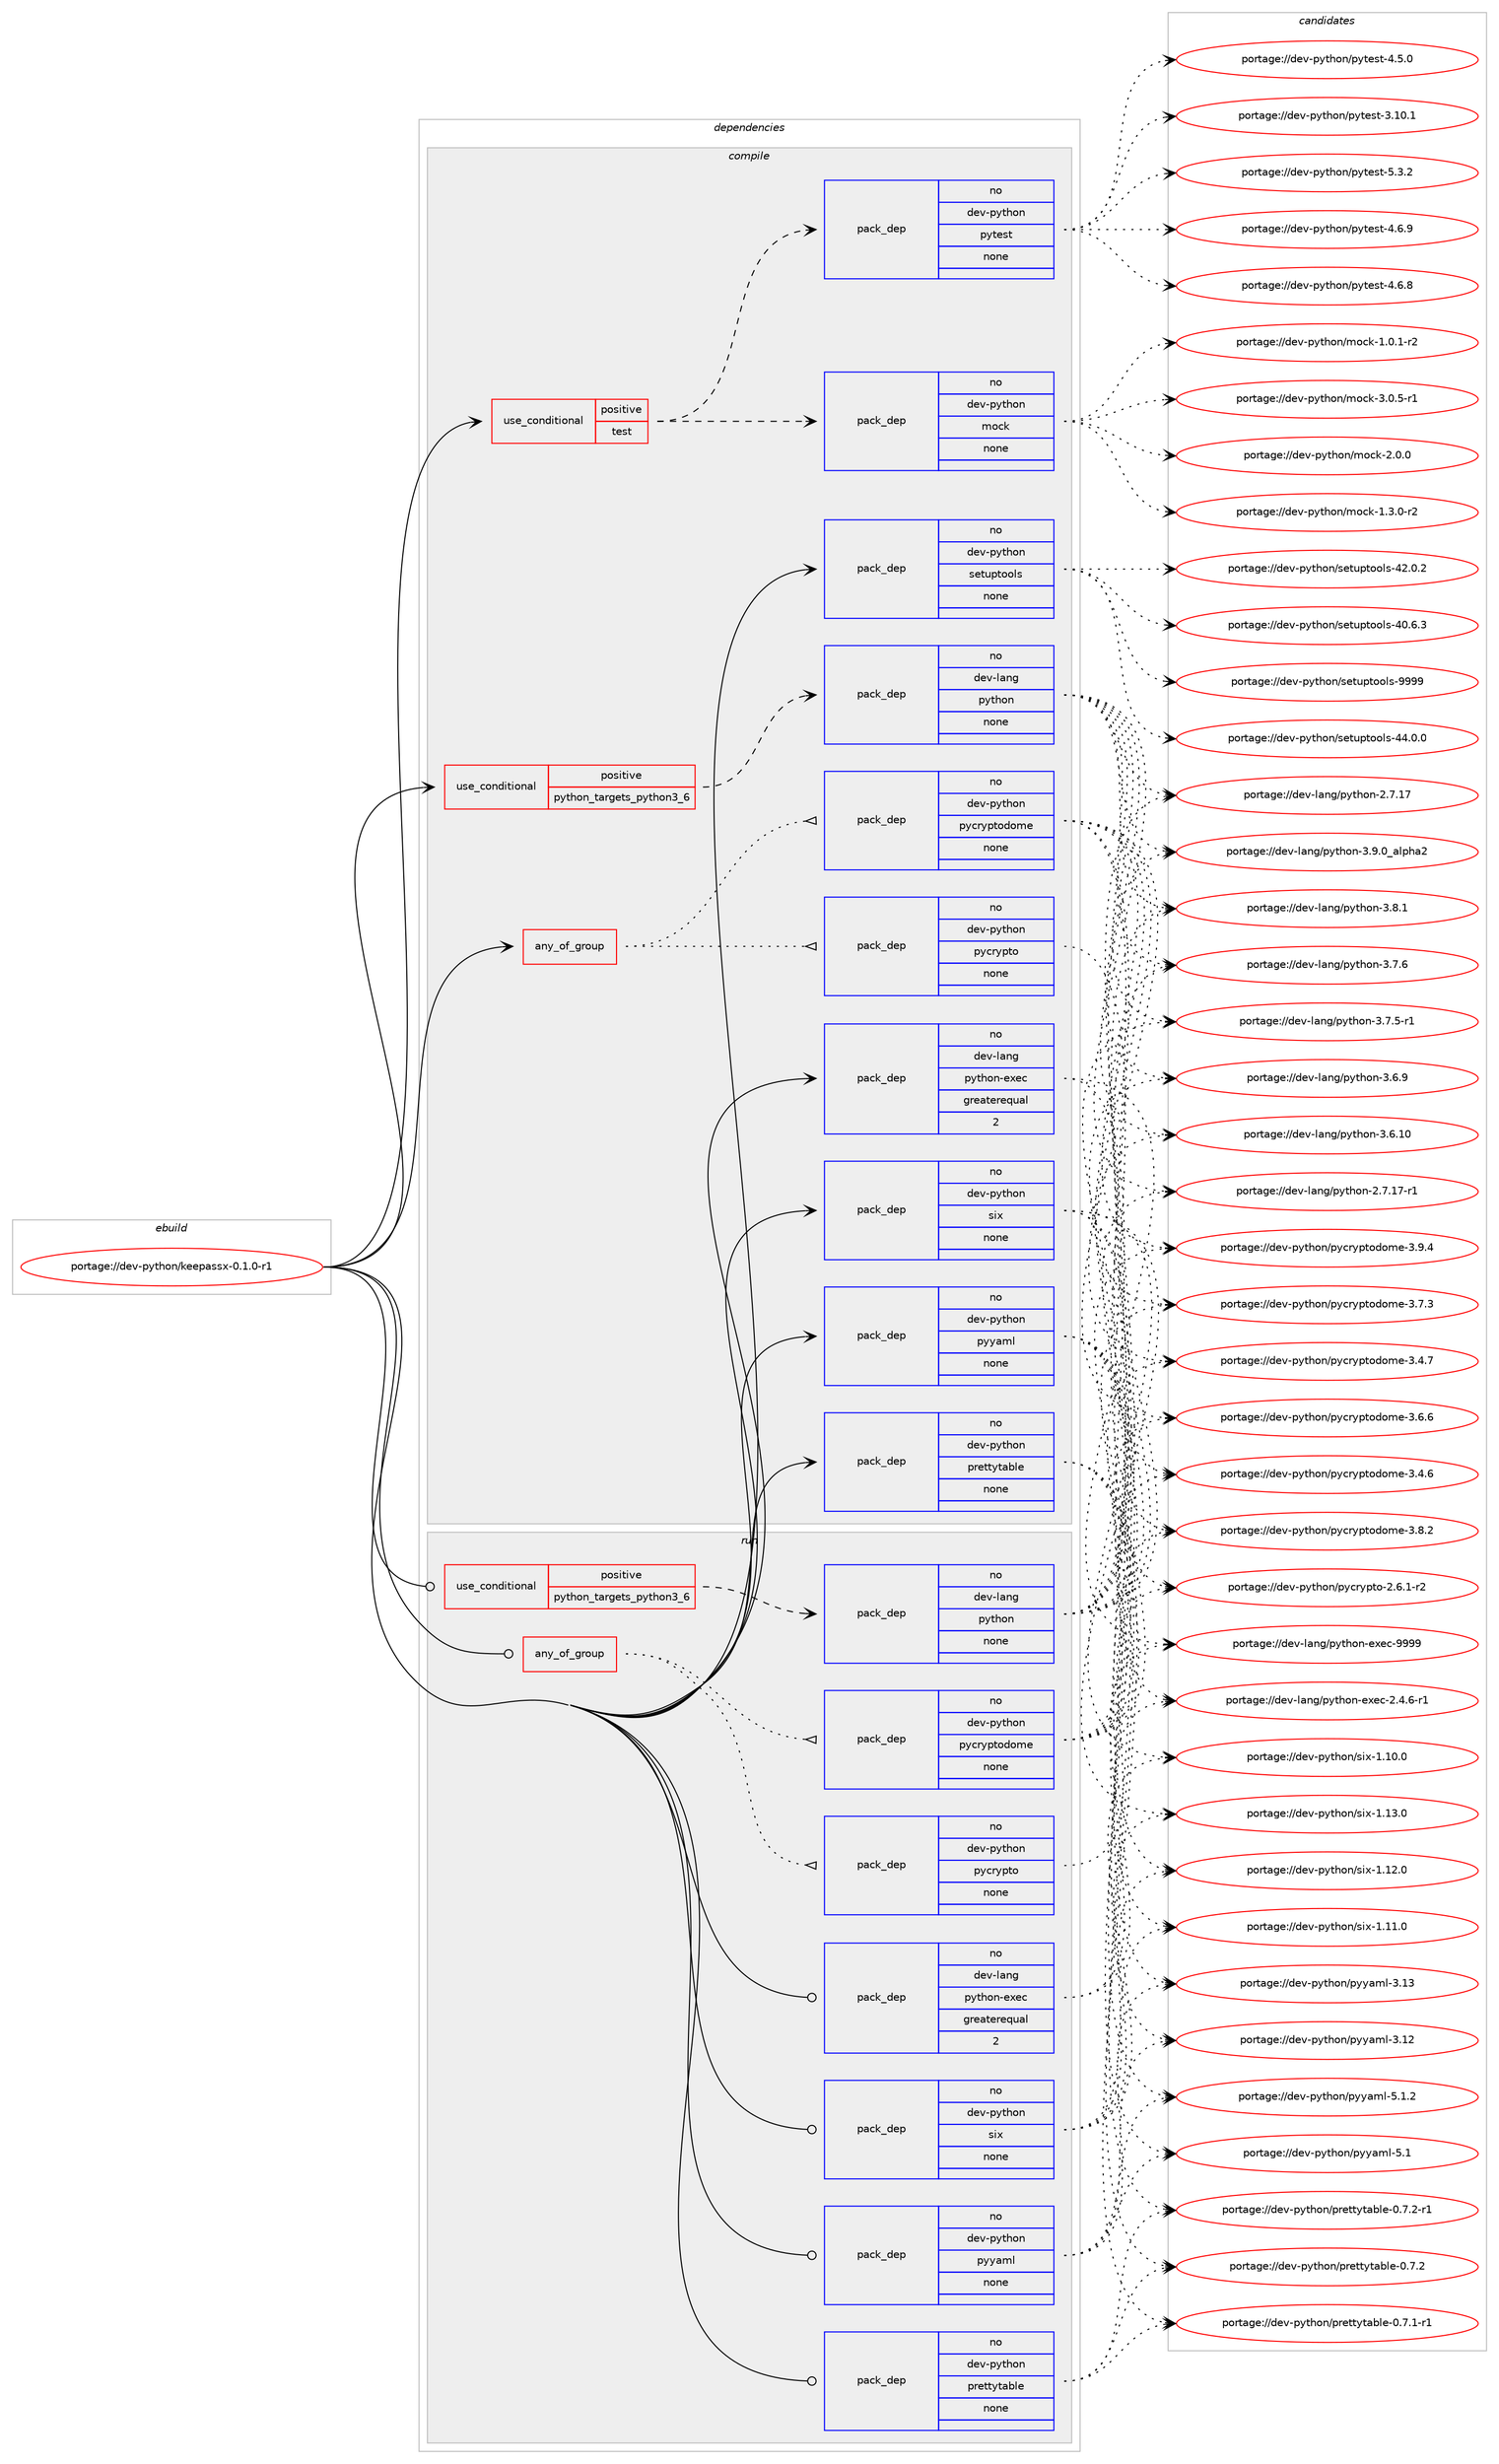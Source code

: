 digraph prolog {

# *************
# Graph options
# *************

newrank=true;
concentrate=true;
compound=true;
graph [rankdir=LR,fontname=Helvetica,fontsize=10,ranksep=1.5];#, ranksep=2.5, nodesep=0.2];
edge  [arrowhead=vee];
node  [fontname=Helvetica,fontsize=10];

# **********
# The ebuild
# **********

subgraph cluster_leftcol {
color=gray;
rank=same;
label=<<i>ebuild</i>>;
id [label="portage://dev-python/keepassx-0.1.0-r1", color=red, width=4, href="../dev-python/keepassx-0.1.0-r1.svg"];
}

# ****************
# The dependencies
# ****************

subgraph cluster_midcol {
color=gray;
label=<<i>dependencies</i>>;
subgraph cluster_compile {
fillcolor="#eeeeee";
style=filled;
label=<<i>compile</i>>;
subgraph any4767 {
dependency453146 [label=<<TABLE BORDER="0" CELLBORDER="1" CELLSPACING="0" CELLPADDING="4"><TR><TD CELLPADDING="10">any_of_group</TD></TR></TABLE>>, shape=none, color=red];subgraph pack334430 {
dependency453147 [label=<<TABLE BORDER="0" CELLBORDER="1" CELLSPACING="0" CELLPADDING="4" WIDTH="220"><TR><TD ROWSPAN="6" CELLPADDING="30">pack_dep</TD></TR><TR><TD WIDTH="110">no</TD></TR><TR><TD>dev-python</TD></TR><TR><TD>pycryptodome</TD></TR><TR><TD>none</TD></TR><TR><TD></TD></TR></TABLE>>, shape=none, color=blue];
}
dependency453146:e -> dependency453147:w [weight=20,style="dotted",arrowhead="oinv"];
subgraph pack334431 {
dependency453148 [label=<<TABLE BORDER="0" CELLBORDER="1" CELLSPACING="0" CELLPADDING="4" WIDTH="220"><TR><TD ROWSPAN="6" CELLPADDING="30">pack_dep</TD></TR><TR><TD WIDTH="110">no</TD></TR><TR><TD>dev-python</TD></TR><TR><TD>pycrypto</TD></TR><TR><TD>none</TD></TR><TR><TD></TD></TR></TABLE>>, shape=none, color=blue];
}
dependency453146:e -> dependency453148:w [weight=20,style="dotted",arrowhead="oinv"];
}
id:e -> dependency453146:w [weight=20,style="solid",arrowhead="vee"];
subgraph cond113736 {
dependency453149 [label=<<TABLE BORDER="0" CELLBORDER="1" CELLSPACING="0" CELLPADDING="4"><TR><TD ROWSPAN="3" CELLPADDING="10">use_conditional</TD></TR><TR><TD>positive</TD></TR><TR><TD>python_targets_python3_6</TD></TR></TABLE>>, shape=none, color=red];
subgraph pack334432 {
dependency453150 [label=<<TABLE BORDER="0" CELLBORDER="1" CELLSPACING="0" CELLPADDING="4" WIDTH="220"><TR><TD ROWSPAN="6" CELLPADDING="30">pack_dep</TD></TR><TR><TD WIDTH="110">no</TD></TR><TR><TD>dev-lang</TD></TR><TR><TD>python</TD></TR><TR><TD>none</TD></TR><TR><TD></TD></TR></TABLE>>, shape=none, color=blue];
}
dependency453149:e -> dependency453150:w [weight=20,style="dashed",arrowhead="vee"];
}
id:e -> dependency453149:w [weight=20,style="solid",arrowhead="vee"];
subgraph cond113737 {
dependency453151 [label=<<TABLE BORDER="0" CELLBORDER="1" CELLSPACING="0" CELLPADDING="4"><TR><TD ROWSPAN="3" CELLPADDING="10">use_conditional</TD></TR><TR><TD>positive</TD></TR><TR><TD>test</TD></TR></TABLE>>, shape=none, color=red];
subgraph pack334433 {
dependency453152 [label=<<TABLE BORDER="0" CELLBORDER="1" CELLSPACING="0" CELLPADDING="4" WIDTH="220"><TR><TD ROWSPAN="6" CELLPADDING="30">pack_dep</TD></TR><TR><TD WIDTH="110">no</TD></TR><TR><TD>dev-python</TD></TR><TR><TD>pytest</TD></TR><TR><TD>none</TD></TR><TR><TD></TD></TR></TABLE>>, shape=none, color=blue];
}
dependency453151:e -> dependency453152:w [weight=20,style="dashed",arrowhead="vee"];
subgraph pack334434 {
dependency453153 [label=<<TABLE BORDER="0" CELLBORDER="1" CELLSPACING="0" CELLPADDING="4" WIDTH="220"><TR><TD ROWSPAN="6" CELLPADDING="30">pack_dep</TD></TR><TR><TD WIDTH="110">no</TD></TR><TR><TD>dev-python</TD></TR><TR><TD>mock</TD></TR><TR><TD>none</TD></TR><TR><TD></TD></TR></TABLE>>, shape=none, color=blue];
}
dependency453151:e -> dependency453153:w [weight=20,style="dashed",arrowhead="vee"];
}
id:e -> dependency453151:w [weight=20,style="solid",arrowhead="vee"];
subgraph pack334435 {
dependency453154 [label=<<TABLE BORDER="0" CELLBORDER="1" CELLSPACING="0" CELLPADDING="4" WIDTH="220"><TR><TD ROWSPAN="6" CELLPADDING="30">pack_dep</TD></TR><TR><TD WIDTH="110">no</TD></TR><TR><TD>dev-lang</TD></TR><TR><TD>python-exec</TD></TR><TR><TD>greaterequal</TD></TR><TR><TD>2</TD></TR></TABLE>>, shape=none, color=blue];
}
id:e -> dependency453154:w [weight=20,style="solid",arrowhead="vee"];
subgraph pack334436 {
dependency453155 [label=<<TABLE BORDER="0" CELLBORDER="1" CELLSPACING="0" CELLPADDING="4" WIDTH="220"><TR><TD ROWSPAN="6" CELLPADDING="30">pack_dep</TD></TR><TR><TD WIDTH="110">no</TD></TR><TR><TD>dev-python</TD></TR><TR><TD>prettytable</TD></TR><TR><TD>none</TD></TR><TR><TD></TD></TR></TABLE>>, shape=none, color=blue];
}
id:e -> dependency453155:w [weight=20,style="solid",arrowhead="vee"];
subgraph pack334437 {
dependency453156 [label=<<TABLE BORDER="0" CELLBORDER="1" CELLSPACING="0" CELLPADDING="4" WIDTH="220"><TR><TD ROWSPAN="6" CELLPADDING="30">pack_dep</TD></TR><TR><TD WIDTH="110">no</TD></TR><TR><TD>dev-python</TD></TR><TR><TD>pyyaml</TD></TR><TR><TD>none</TD></TR><TR><TD></TD></TR></TABLE>>, shape=none, color=blue];
}
id:e -> dependency453156:w [weight=20,style="solid",arrowhead="vee"];
subgraph pack334438 {
dependency453157 [label=<<TABLE BORDER="0" CELLBORDER="1" CELLSPACING="0" CELLPADDING="4" WIDTH="220"><TR><TD ROWSPAN="6" CELLPADDING="30">pack_dep</TD></TR><TR><TD WIDTH="110">no</TD></TR><TR><TD>dev-python</TD></TR><TR><TD>setuptools</TD></TR><TR><TD>none</TD></TR><TR><TD></TD></TR></TABLE>>, shape=none, color=blue];
}
id:e -> dependency453157:w [weight=20,style="solid",arrowhead="vee"];
subgraph pack334439 {
dependency453158 [label=<<TABLE BORDER="0" CELLBORDER="1" CELLSPACING="0" CELLPADDING="4" WIDTH="220"><TR><TD ROWSPAN="6" CELLPADDING="30">pack_dep</TD></TR><TR><TD WIDTH="110">no</TD></TR><TR><TD>dev-python</TD></TR><TR><TD>six</TD></TR><TR><TD>none</TD></TR><TR><TD></TD></TR></TABLE>>, shape=none, color=blue];
}
id:e -> dependency453158:w [weight=20,style="solid",arrowhead="vee"];
}
subgraph cluster_compileandrun {
fillcolor="#eeeeee";
style=filled;
label=<<i>compile and run</i>>;
}
subgraph cluster_run {
fillcolor="#eeeeee";
style=filled;
label=<<i>run</i>>;
subgraph any4768 {
dependency453159 [label=<<TABLE BORDER="0" CELLBORDER="1" CELLSPACING="0" CELLPADDING="4"><TR><TD CELLPADDING="10">any_of_group</TD></TR></TABLE>>, shape=none, color=red];subgraph pack334440 {
dependency453160 [label=<<TABLE BORDER="0" CELLBORDER="1" CELLSPACING="0" CELLPADDING="4" WIDTH="220"><TR><TD ROWSPAN="6" CELLPADDING="30">pack_dep</TD></TR><TR><TD WIDTH="110">no</TD></TR><TR><TD>dev-python</TD></TR><TR><TD>pycryptodome</TD></TR><TR><TD>none</TD></TR><TR><TD></TD></TR></TABLE>>, shape=none, color=blue];
}
dependency453159:e -> dependency453160:w [weight=20,style="dotted",arrowhead="oinv"];
subgraph pack334441 {
dependency453161 [label=<<TABLE BORDER="0" CELLBORDER="1" CELLSPACING="0" CELLPADDING="4" WIDTH="220"><TR><TD ROWSPAN="6" CELLPADDING="30">pack_dep</TD></TR><TR><TD WIDTH="110">no</TD></TR><TR><TD>dev-python</TD></TR><TR><TD>pycrypto</TD></TR><TR><TD>none</TD></TR><TR><TD></TD></TR></TABLE>>, shape=none, color=blue];
}
dependency453159:e -> dependency453161:w [weight=20,style="dotted",arrowhead="oinv"];
}
id:e -> dependency453159:w [weight=20,style="solid",arrowhead="odot"];
subgraph cond113738 {
dependency453162 [label=<<TABLE BORDER="0" CELLBORDER="1" CELLSPACING="0" CELLPADDING="4"><TR><TD ROWSPAN="3" CELLPADDING="10">use_conditional</TD></TR><TR><TD>positive</TD></TR><TR><TD>python_targets_python3_6</TD></TR></TABLE>>, shape=none, color=red];
subgraph pack334442 {
dependency453163 [label=<<TABLE BORDER="0" CELLBORDER="1" CELLSPACING="0" CELLPADDING="4" WIDTH="220"><TR><TD ROWSPAN="6" CELLPADDING="30">pack_dep</TD></TR><TR><TD WIDTH="110">no</TD></TR><TR><TD>dev-lang</TD></TR><TR><TD>python</TD></TR><TR><TD>none</TD></TR><TR><TD></TD></TR></TABLE>>, shape=none, color=blue];
}
dependency453162:e -> dependency453163:w [weight=20,style="dashed",arrowhead="vee"];
}
id:e -> dependency453162:w [weight=20,style="solid",arrowhead="odot"];
subgraph pack334443 {
dependency453164 [label=<<TABLE BORDER="0" CELLBORDER="1" CELLSPACING="0" CELLPADDING="4" WIDTH="220"><TR><TD ROWSPAN="6" CELLPADDING="30">pack_dep</TD></TR><TR><TD WIDTH="110">no</TD></TR><TR><TD>dev-lang</TD></TR><TR><TD>python-exec</TD></TR><TR><TD>greaterequal</TD></TR><TR><TD>2</TD></TR></TABLE>>, shape=none, color=blue];
}
id:e -> dependency453164:w [weight=20,style="solid",arrowhead="odot"];
subgraph pack334444 {
dependency453165 [label=<<TABLE BORDER="0" CELLBORDER="1" CELLSPACING="0" CELLPADDING="4" WIDTH="220"><TR><TD ROWSPAN="6" CELLPADDING="30">pack_dep</TD></TR><TR><TD WIDTH="110">no</TD></TR><TR><TD>dev-python</TD></TR><TR><TD>prettytable</TD></TR><TR><TD>none</TD></TR><TR><TD></TD></TR></TABLE>>, shape=none, color=blue];
}
id:e -> dependency453165:w [weight=20,style="solid",arrowhead="odot"];
subgraph pack334445 {
dependency453166 [label=<<TABLE BORDER="0" CELLBORDER="1" CELLSPACING="0" CELLPADDING="4" WIDTH="220"><TR><TD ROWSPAN="6" CELLPADDING="30">pack_dep</TD></TR><TR><TD WIDTH="110">no</TD></TR><TR><TD>dev-python</TD></TR><TR><TD>pyyaml</TD></TR><TR><TD>none</TD></TR><TR><TD></TD></TR></TABLE>>, shape=none, color=blue];
}
id:e -> dependency453166:w [weight=20,style="solid",arrowhead="odot"];
subgraph pack334446 {
dependency453167 [label=<<TABLE BORDER="0" CELLBORDER="1" CELLSPACING="0" CELLPADDING="4" WIDTH="220"><TR><TD ROWSPAN="6" CELLPADDING="30">pack_dep</TD></TR><TR><TD WIDTH="110">no</TD></TR><TR><TD>dev-python</TD></TR><TR><TD>six</TD></TR><TR><TD>none</TD></TR><TR><TD></TD></TR></TABLE>>, shape=none, color=blue];
}
id:e -> dependency453167:w [weight=20,style="solid",arrowhead="odot"];
}
}

# **************
# The candidates
# **************

subgraph cluster_choices {
rank=same;
color=gray;
label=<<i>candidates</i>>;

subgraph choice334430 {
color=black;
nodesep=1;
choice100101118451121211161041111104711212199114121112116111100111109101455146574652 [label="portage://dev-python/pycryptodome-3.9.4", color=red, width=4,href="../dev-python/pycryptodome-3.9.4.svg"];
choice100101118451121211161041111104711212199114121112116111100111109101455146564650 [label="portage://dev-python/pycryptodome-3.8.2", color=red, width=4,href="../dev-python/pycryptodome-3.8.2.svg"];
choice100101118451121211161041111104711212199114121112116111100111109101455146554651 [label="portage://dev-python/pycryptodome-3.7.3", color=red, width=4,href="../dev-python/pycryptodome-3.7.3.svg"];
choice100101118451121211161041111104711212199114121112116111100111109101455146544654 [label="portage://dev-python/pycryptodome-3.6.6", color=red, width=4,href="../dev-python/pycryptodome-3.6.6.svg"];
choice100101118451121211161041111104711212199114121112116111100111109101455146524655 [label="portage://dev-python/pycryptodome-3.4.7", color=red, width=4,href="../dev-python/pycryptodome-3.4.7.svg"];
choice100101118451121211161041111104711212199114121112116111100111109101455146524654 [label="portage://dev-python/pycryptodome-3.4.6", color=red, width=4,href="../dev-python/pycryptodome-3.4.6.svg"];
dependency453147:e -> choice100101118451121211161041111104711212199114121112116111100111109101455146574652:w [style=dotted,weight="100"];
dependency453147:e -> choice100101118451121211161041111104711212199114121112116111100111109101455146564650:w [style=dotted,weight="100"];
dependency453147:e -> choice100101118451121211161041111104711212199114121112116111100111109101455146554651:w [style=dotted,weight="100"];
dependency453147:e -> choice100101118451121211161041111104711212199114121112116111100111109101455146544654:w [style=dotted,weight="100"];
dependency453147:e -> choice100101118451121211161041111104711212199114121112116111100111109101455146524655:w [style=dotted,weight="100"];
dependency453147:e -> choice100101118451121211161041111104711212199114121112116111100111109101455146524654:w [style=dotted,weight="100"];
}
subgraph choice334431 {
color=black;
nodesep=1;
choice1001011184511212111610411111047112121991141211121161114550465446494511450 [label="portage://dev-python/pycrypto-2.6.1-r2", color=red, width=4,href="../dev-python/pycrypto-2.6.1-r2.svg"];
dependency453148:e -> choice1001011184511212111610411111047112121991141211121161114550465446494511450:w [style=dotted,weight="100"];
}
subgraph choice334432 {
color=black;
nodesep=1;
choice10010111845108971101034711212111610411111045514657464895971081121049750 [label="portage://dev-lang/python-3.9.0_alpha2", color=red, width=4,href="../dev-lang/python-3.9.0_alpha2.svg"];
choice100101118451089711010347112121116104111110455146564649 [label="portage://dev-lang/python-3.8.1", color=red, width=4,href="../dev-lang/python-3.8.1.svg"];
choice100101118451089711010347112121116104111110455146554654 [label="portage://dev-lang/python-3.7.6", color=red, width=4,href="../dev-lang/python-3.7.6.svg"];
choice1001011184510897110103471121211161041111104551465546534511449 [label="portage://dev-lang/python-3.7.5-r1", color=red, width=4,href="../dev-lang/python-3.7.5-r1.svg"];
choice100101118451089711010347112121116104111110455146544657 [label="portage://dev-lang/python-3.6.9", color=red, width=4,href="../dev-lang/python-3.6.9.svg"];
choice10010111845108971101034711212111610411111045514654464948 [label="portage://dev-lang/python-3.6.10", color=red, width=4,href="../dev-lang/python-3.6.10.svg"];
choice100101118451089711010347112121116104111110455046554649554511449 [label="portage://dev-lang/python-2.7.17-r1", color=red, width=4,href="../dev-lang/python-2.7.17-r1.svg"];
choice10010111845108971101034711212111610411111045504655464955 [label="portage://dev-lang/python-2.7.17", color=red, width=4,href="../dev-lang/python-2.7.17.svg"];
dependency453150:e -> choice10010111845108971101034711212111610411111045514657464895971081121049750:w [style=dotted,weight="100"];
dependency453150:e -> choice100101118451089711010347112121116104111110455146564649:w [style=dotted,weight="100"];
dependency453150:e -> choice100101118451089711010347112121116104111110455146554654:w [style=dotted,weight="100"];
dependency453150:e -> choice1001011184510897110103471121211161041111104551465546534511449:w [style=dotted,weight="100"];
dependency453150:e -> choice100101118451089711010347112121116104111110455146544657:w [style=dotted,weight="100"];
dependency453150:e -> choice10010111845108971101034711212111610411111045514654464948:w [style=dotted,weight="100"];
dependency453150:e -> choice100101118451089711010347112121116104111110455046554649554511449:w [style=dotted,weight="100"];
dependency453150:e -> choice10010111845108971101034711212111610411111045504655464955:w [style=dotted,weight="100"];
}
subgraph choice334433 {
color=black;
nodesep=1;
choice1001011184511212111610411111047112121116101115116455346514650 [label="portage://dev-python/pytest-5.3.2", color=red, width=4,href="../dev-python/pytest-5.3.2.svg"];
choice1001011184511212111610411111047112121116101115116455246544657 [label="portage://dev-python/pytest-4.6.9", color=red, width=4,href="../dev-python/pytest-4.6.9.svg"];
choice1001011184511212111610411111047112121116101115116455246544656 [label="portage://dev-python/pytest-4.6.8", color=red, width=4,href="../dev-python/pytest-4.6.8.svg"];
choice1001011184511212111610411111047112121116101115116455246534648 [label="portage://dev-python/pytest-4.5.0", color=red, width=4,href="../dev-python/pytest-4.5.0.svg"];
choice100101118451121211161041111104711212111610111511645514649484649 [label="portage://dev-python/pytest-3.10.1", color=red, width=4,href="../dev-python/pytest-3.10.1.svg"];
dependency453152:e -> choice1001011184511212111610411111047112121116101115116455346514650:w [style=dotted,weight="100"];
dependency453152:e -> choice1001011184511212111610411111047112121116101115116455246544657:w [style=dotted,weight="100"];
dependency453152:e -> choice1001011184511212111610411111047112121116101115116455246544656:w [style=dotted,weight="100"];
dependency453152:e -> choice1001011184511212111610411111047112121116101115116455246534648:w [style=dotted,weight="100"];
dependency453152:e -> choice100101118451121211161041111104711212111610111511645514649484649:w [style=dotted,weight="100"];
}
subgraph choice334434 {
color=black;
nodesep=1;
choice1001011184511212111610411111047109111991074551464846534511449 [label="portage://dev-python/mock-3.0.5-r1", color=red, width=4,href="../dev-python/mock-3.0.5-r1.svg"];
choice100101118451121211161041111104710911199107455046484648 [label="portage://dev-python/mock-2.0.0", color=red, width=4,href="../dev-python/mock-2.0.0.svg"];
choice1001011184511212111610411111047109111991074549465146484511450 [label="portage://dev-python/mock-1.3.0-r2", color=red, width=4,href="../dev-python/mock-1.3.0-r2.svg"];
choice1001011184511212111610411111047109111991074549464846494511450 [label="portage://dev-python/mock-1.0.1-r2", color=red, width=4,href="../dev-python/mock-1.0.1-r2.svg"];
dependency453153:e -> choice1001011184511212111610411111047109111991074551464846534511449:w [style=dotted,weight="100"];
dependency453153:e -> choice100101118451121211161041111104710911199107455046484648:w [style=dotted,weight="100"];
dependency453153:e -> choice1001011184511212111610411111047109111991074549465146484511450:w [style=dotted,weight="100"];
dependency453153:e -> choice1001011184511212111610411111047109111991074549464846494511450:w [style=dotted,weight="100"];
}
subgraph choice334435 {
color=black;
nodesep=1;
choice10010111845108971101034711212111610411111045101120101994557575757 [label="portage://dev-lang/python-exec-9999", color=red, width=4,href="../dev-lang/python-exec-9999.svg"];
choice10010111845108971101034711212111610411111045101120101994550465246544511449 [label="portage://dev-lang/python-exec-2.4.6-r1", color=red, width=4,href="../dev-lang/python-exec-2.4.6-r1.svg"];
dependency453154:e -> choice10010111845108971101034711212111610411111045101120101994557575757:w [style=dotted,weight="100"];
dependency453154:e -> choice10010111845108971101034711212111610411111045101120101994550465246544511449:w [style=dotted,weight="100"];
}
subgraph choice334436 {
color=black;
nodesep=1;
choice100101118451121211161041111104711211410111611612111697981081014548465546504511449 [label="portage://dev-python/prettytable-0.7.2-r1", color=red, width=4,href="../dev-python/prettytable-0.7.2-r1.svg"];
choice10010111845112121116104111110471121141011161161211169798108101454846554650 [label="portage://dev-python/prettytable-0.7.2", color=red, width=4,href="../dev-python/prettytable-0.7.2.svg"];
choice100101118451121211161041111104711211410111611612111697981081014548465546494511449 [label="portage://dev-python/prettytable-0.7.1-r1", color=red, width=4,href="../dev-python/prettytable-0.7.1-r1.svg"];
dependency453155:e -> choice100101118451121211161041111104711211410111611612111697981081014548465546504511449:w [style=dotted,weight="100"];
dependency453155:e -> choice10010111845112121116104111110471121141011161161211169798108101454846554650:w [style=dotted,weight="100"];
dependency453155:e -> choice100101118451121211161041111104711211410111611612111697981081014548465546494511449:w [style=dotted,weight="100"];
}
subgraph choice334437 {
color=black;
nodesep=1;
choice100101118451121211161041111104711212112197109108455346494650 [label="portage://dev-python/pyyaml-5.1.2", color=red, width=4,href="../dev-python/pyyaml-5.1.2.svg"];
choice10010111845112121116104111110471121211219710910845534649 [label="portage://dev-python/pyyaml-5.1", color=red, width=4,href="../dev-python/pyyaml-5.1.svg"];
choice1001011184511212111610411111047112121121971091084551464951 [label="portage://dev-python/pyyaml-3.13", color=red, width=4,href="../dev-python/pyyaml-3.13.svg"];
choice1001011184511212111610411111047112121121971091084551464950 [label="portage://dev-python/pyyaml-3.12", color=red, width=4,href="../dev-python/pyyaml-3.12.svg"];
dependency453156:e -> choice100101118451121211161041111104711212112197109108455346494650:w [style=dotted,weight="100"];
dependency453156:e -> choice10010111845112121116104111110471121211219710910845534649:w [style=dotted,weight="100"];
dependency453156:e -> choice1001011184511212111610411111047112121121971091084551464951:w [style=dotted,weight="100"];
dependency453156:e -> choice1001011184511212111610411111047112121121971091084551464950:w [style=dotted,weight="100"];
}
subgraph choice334438 {
color=black;
nodesep=1;
choice10010111845112121116104111110471151011161171121161111111081154557575757 [label="portage://dev-python/setuptools-9999", color=red, width=4,href="../dev-python/setuptools-9999.svg"];
choice100101118451121211161041111104711510111611711211611111110811545525246484648 [label="portage://dev-python/setuptools-44.0.0", color=red, width=4,href="../dev-python/setuptools-44.0.0.svg"];
choice100101118451121211161041111104711510111611711211611111110811545525046484650 [label="portage://dev-python/setuptools-42.0.2", color=red, width=4,href="../dev-python/setuptools-42.0.2.svg"];
choice100101118451121211161041111104711510111611711211611111110811545524846544651 [label="portage://dev-python/setuptools-40.6.3", color=red, width=4,href="../dev-python/setuptools-40.6.3.svg"];
dependency453157:e -> choice10010111845112121116104111110471151011161171121161111111081154557575757:w [style=dotted,weight="100"];
dependency453157:e -> choice100101118451121211161041111104711510111611711211611111110811545525246484648:w [style=dotted,weight="100"];
dependency453157:e -> choice100101118451121211161041111104711510111611711211611111110811545525046484650:w [style=dotted,weight="100"];
dependency453157:e -> choice100101118451121211161041111104711510111611711211611111110811545524846544651:w [style=dotted,weight="100"];
}
subgraph choice334439 {
color=black;
nodesep=1;
choice100101118451121211161041111104711510512045494649514648 [label="portage://dev-python/six-1.13.0", color=red, width=4,href="../dev-python/six-1.13.0.svg"];
choice100101118451121211161041111104711510512045494649504648 [label="portage://dev-python/six-1.12.0", color=red, width=4,href="../dev-python/six-1.12.0.svg"];
choice100101118451121211161041111104711510512045494649494648 [label="portage://dev-python/six-1.11.0", color=red, width=4,href="../dev-python/six-1.11.0.svg"];
choice100101118451121211161041111104711510512045494649484648 [label="portage://dev-python/six-1.10.0", color=red, width=4,href="../dev-python/six-1.10.0.svg"];
dependency453158:e -> choice100101118451121211161041111104711510512045494649514648:w [style=dotted,weight="100"];
dependency453158:e -> choice100101118451121211161041111104711510512045494649504648:w [style=dotted,weight="100"];
dependency453158:e -> choice100101118451121211161041111104711510512045494649494648:w [style=dotted,weight="100"];
dependency453158:e -> choice100101118451121211161041111104711510512045494649484648:w [style=dotted,weight="100"];
}
subgraph choice334440 {
color=black;
nodesep=1;
choice100101118451121211161041111104711212199114121112116111100111109101455146574652 [label="portage://dev-python/pycryptodome-3.9.4", color=red, width=4,href="../dev-python/pycryptodome-3.9.4.svg"];
choice100101118451121211161041111104711212199114121112116111100111109101455146564650 [label="portage://dev-python/pycryptodome-3.8.2", color=red, width=4,href="../dev-python/pycryptodome-3.8.2.svg"];
choice100101118451121211161041111104711212199114121112116111100111109101455146554651 [label="portage://dev-python/pycryptodome-3.7.3", color=red, width=4,href="../dev-python/pycryptodome-3.7.3.svg"];
choice100101118451121211161041111104711212199114121112116111100111109101455146544654 [label="portage://dev-python/pycryptodome-3.6.6", color=red, width=4,href="../dev-python/pycryptodome-3.6.6.svg"];
choice100101118451121211161041111104711212199114121112116111100111109101455146524655 [label="portage://dev-python/pycryptodome-3.4.7", color=red, width=4,href="../dev-python/pycryptodome-3.4.7.svg"];
choice100101118451121211161041111104711212199114121112116111100111109101455146524654 [label="portage://dev-python/pycryptodome-3.4.6", color=red, width=4,href="../dev-python/pycryptodome-3.4.6.svg"];
dependency453160:e -> choice100101118451121211161041111104711212199114121112116111100111109101455146574652:w [style=dotted,weight="100"];
dependency453160:e -> choice100101118451121211161041111104711212199114121112116111100111109101455146564650:w [style=dotted,weight="100"];
dependency453160:e -> choice100101118451121211161041111104711212199114121112116111100111109101455146554651:w [style=dotted,weight="100"];
dependency453160:e -> choice100101118451121211161041111104711212199114121112116111100111109101455146544654:w [style=dotted,weight="100"];
dependency453160:e -> choice100101118451121211161041111104711212199114121112116111100111109101455146524655:w [style=dotted,weight="100"];
dependency453160:e -> choice100101118451121211161041111104711212199114121112116111100111109101455146524654:w [style=dotted,weight="100"];
}
subgraph choice334441 {
color=black;
nodesep=1;
choice1001011184511212111610411111047112121991141211121161114550465446494511450 [label="portage://dev-python/pycrypto-2.6.1-r2", color=red, width=4,href="../dev-python/pycrypto-2.6.1-r2.svg"];
dependency453161:e -> choice1001011184511212111610411111047112121991141211121161114550465446494511450:w [style=dotted,weight="100"];
}
subgraph choice334442 {
color=black;
nodesep=1;
choice10010111845108971101034711212111610411111045514657464895971081121049750 [label="portage://dev-lang/python-3.9.0_alpha2", color=red, width=4,href="../dev-lang/python-3.9.0_alpha2.svg"];
choice100101118451089711010347112121116104111110455146564649 [label="portage://dev-lang/python-3.8.1", color=red, width=4,href="../dev-lang/python-3.8.1.svg"];
choice100101118451089711010347112121116104111110455146554654 [label="portage://dev-lang/python-3.7.6", color=red, width=4,href="../dev-lang/python-3.7.6.svg"];
choice1001011184510897110103471121211161041111104551465546534511449 [label="portage://dev-lang/python-3.7.5-r1", color=red, width=4,href="../dev-lang/python-3.7.5-r1.svg"];
choice100101118451089711010347112121116104111110455146544657 [label="portage://dev-lang/python-3.6.9", color=red, width=4,href="../dev-lang/python-3.6.9.svg"];
choice10010111845108971101034711212111610411111045514654464948 [label="portage://dev-lang/python-3.6.10", color=red, width=4,href="../dev-lang/python-3.6.10.svg"];
choice100101118451089711010347112121116104111110455046554649554511449 [label="portage://dev-lang/python-2.7.17-r1", color=red, width=4,href="../dev-lang/python-2.7.17-r1.svg"];
choice10010111845108971101034711212111610411111045504655464955 [label="portage://dev-lang/python-2.7.17", color=red, width=4,href="../dev-lang/python-2.7.17.svg"];
dependency453163:e -> choice10010111845108971101034711212111610411111045514657464895971081121049750:w [style=dotted,weight="100"];
dependency453163:e -> choice100101118451089711010347112121116104111110455146564649:w [style=dotted,weight="100"];
dependency453163:e -> choice100101118451089711010347112121116104111110455146554654:w [style=dotted,weight="100"];
dependency453163:e -> choice1001011184510897110103471121211161041111104551465546534511449:w [style=dotted,weight="100"];
dependency453163:e -> choice100101118451089711010347112121116104111110455146544657:w [style=dotted,weight="100"];
dependency453163:e -> choice10010111845108971101034711212111610411111045514654464948:w [style=dotted,weight="100"];
dependency453163:e -> choice100101118451089711010347112121116104111110455046554649554511449:w [style=dotted,weight="100"];
dependency453163:e -> choice10010111845108971101034711212111610411111045504655464955:w [style=dotted,weight="100"];
}
subgraph choice334443 {
color=black;
nodesep=1;
choice10010111845108971101034711212111610411111045101120101994557575757 [label="portage://dev-lang/python-exec-9999", color=red, width=4,href="../dev-lang/python-exec-9999.svg"];
choice10010111845108971101034711212111610411111045101120101994550465246544511449 [label="portage://dev-lang/python-exec-2.4.6-r1", color=red, width=4,href="../dev-lang/python-exec-2.4.6-r1.svg"];
dependency453164:e -> choice10010111845108971101034711212111610411111045101120101994557575757:w [style=dotted,weight="100"];
dependency453164:e -> choice10010111845108971101034711212111610411111045101120101994550465246544511449:w [style=dotted,weight="100"];
}
subgraph choice334444 {
color=black;
nodesep=1;
choice100101118451121211161041111104711211410111611612111697981081014548465546504511449 [label="portage://dev-python/prettytable-0.7.2-r1", color=red, width=4,href="../dev-python/prettytable-0.7.2-r1.svg"];
choice10010111845112121116104111110471121141011161161211169798108101454846554650 [label="portage://dev-python/prettytable-0.7.2", color=red, width=4,href="../dev-python/prettytable-0.7.2.svg"];
choice100101118451121211161041111104711211410111611612111697981081014548465546494511449 [label="portage://dev-python/prettytable-0.7.1-r1", color=red, width=4,href="../dev-python/prettytable-0.7.1-r1.svg"];
dependency453165:e -> choice100101118451121211161041111104711211410111611612111697981081014548465546504511449:w [style=dotted,weight="100"];
dependency453165:e -> choice10010111845112121116104111110471121141011161161211169798108101454846554650:w [style=dotted,weight="100"];
dependency453165:e -> choice100101118451121211161041111104711211410111611612111697981081014548465546494511449:w [style=dotted,weight="100"];
}
subgraph choice334445 {
color=black;
nodesep=1;
choice100101118451121211161041111104711212112197109108455346494650 [label="portage://dev-python/pyyaml-5.1.2", color=red, width=4,href="../dev-python/pyyaml-5.1.2.svg"];
choice10010111845112121116104111110471121211219710910845534649 [label="portage://dev-python/pyyaml-5.1", color=red, width=4,href="../dev-python/pyyaml-5.1.svg"];
choice1001011184511212111610411111047112121121971091084551464951 [label="portage://dev-python/pyyaml-3.13", color=red, width=4,href="../dev-python/pyyaml-3.13.svg"];
choice1001011184511212111610411111047112121121971091084551464950 [label="portage://dev-python/pyyaml-3.12", color=red, width=4,href="../dev-python/pyyaml-3.12.svg"];
dependency453166:e -> choice100101118451121211161041111104711212112197109108455346494650:w [style=dotted,weight="100"];
dependency453166:e -> choice10010111845112121116104111110471121211219710910845534649:w [style=dotted,weight="100"];
dependency453166:e -> choice1001011184511212111610411111047112121121971091084551464951:w [style=dotted,weight="100"];
dependency453166:e -> choice1001011184511212111610411111047112121121971091084551464950:w [style=dotted,weight="100"];
}
subgraph choice334446 {
color=black;
nodesep=1;
choice100101118451121211161041111104711510512045494649514648 [label="portage://dev-python/six-1.13.0", color=red, width=4,href="../dev-python/six-1.13.0.svg"];
choice100101118451121211161041111104711510512045494649504648 [label="portage://dev-python/six-1.12.0", color=red, width=4,href="../dev-python/six-1.12.0.svg"];
choice100101118451121211161041111104711510512045494649494648 [label="portage://dev-python/six-1.11.0", color=red, width=4,href="../dev-python/six-1.11.0.svg"];
choice100101118451121211161041111104711510512045494649484648 [label="portage://dev-python/six-1.10.0", color=red, width=4,href="../dev-python/six-1.10.0.svg"];
dependency453167:e -> choice100101118451121211161041111104711510512045494649514648:w [style=dotted,weight="100"];
dependency453167:e -> choice100101118451121211161041111104711510512045494649504648:w [style=dotted,weight="100"];
dependency453167:e -> choice100101118451121211161041111104711510512045494649494648:w [style=dotted,weight="100"];
dependency453167:e -> choice100101118451121211161041111104711510512045494649484648:w [style=dotted,weight="100"];
}
}

}
